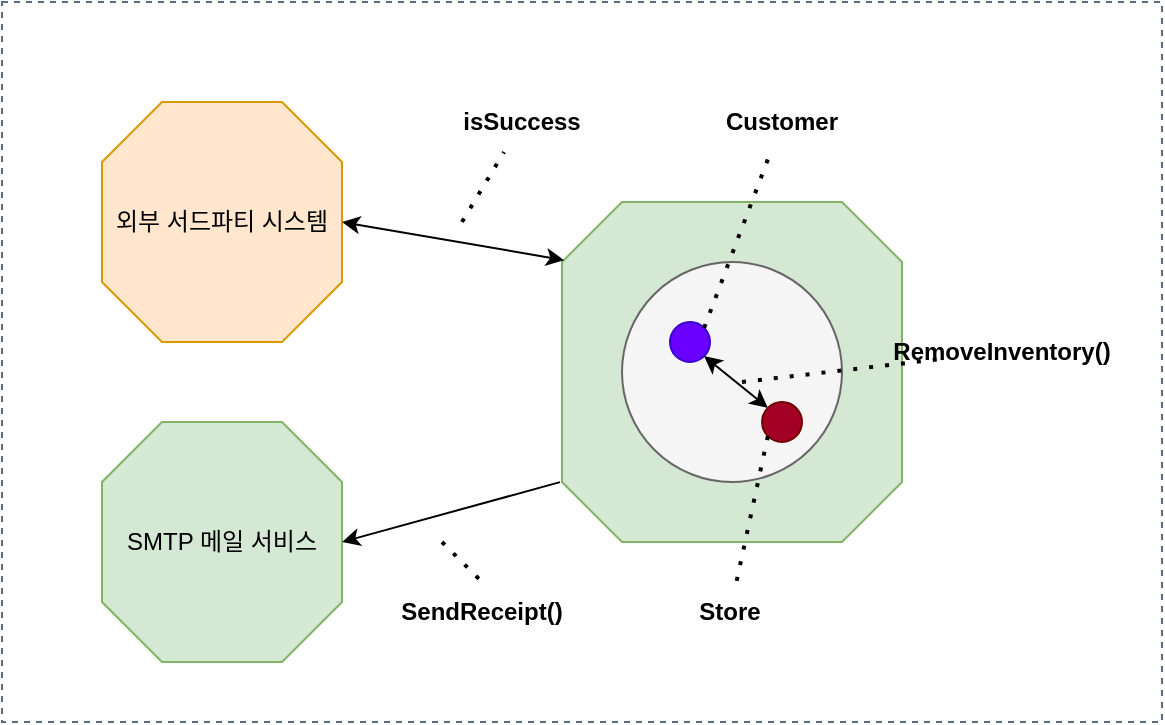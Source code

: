 <mxfile version="22.1.18" type="device">
  <diagram name="페이지-1" id="jzpdceayq8IltRaFDLh8">
    <mxGraphModel dx="1434" dy="784" grid="1" gridSize="10" guides="1" tooltips="1" connect="1" arrows="1" fold="1" page="1" pageScale="1" pageWidth="827" pageHeight="1169" math="0" shadow="0">
      <root>
        <mxCell id="0" />
        <mxCell id="1" parent="0" />
        <mxCell id="oDIIPvB-Y4KzyoOwKRaM-20" value="" style="fillColor=none;strokeColor=#5A6C86;dashed=1;verticalAlign=top;fontStyle=0;fontColor=#5A6C86;whiteSpace=wrap;html=1;" vertex="1" parent="1">
          <mxGeometry x="80" y="120" width="580" height="360" as="geometry" />
        </mxCell>
        <mxCell id="oDIIPvB-Y4KzyoOwKRaM-1" value="외부 서드파티 시스템" style="whiteSpace=wrap;html=1;shape=mxgraph.basic.octagon2;align=center;verticalAlign=middle;dx=15;fillColor=#ffe6cc;strokeColor=#d79b00;" vertex="1" parent="1">
          <mxGeometry x="130" y="170" width="120" height="120" as="geometry" />
        </mxCell>
        <mxCell id="oDIIPvB-Y4KzyoOwKRaM-2" value="SMTP 메일 서비스" style="whiteSpace=wrap;html=1;shape=mxgraph.basic.octagon2;align=center;verticalAlign=middle;dx=15;fillColor=#d5e8d4;strokeColor=#82b366;" vertex="1" parent="1">
          <mxGeometry x="130" y="330" width="120" height="120" as="geometry" />
        </mxCell>
        <mxCell id="oDIIPvB-Y4KzyoOwKRaM-3" value="" style="whiteSpace=wrap;html=1;shape=mxgraph.basic.octagon2;align=center;verticalAlign=middle;dx=15;fillColor=#d5e8d4;strokeColor=#82b366;" vertex="1" parent="1">
          <mxGeometry x="360" y="220" width="170" height="170" as="geometry" />
        </mxCell>
        <mxCell id="oDIIPvB-Y4KzyoOwKRaM-4" value="" style="ellipse;whiteSpace=wrap;html=1;aspect=fixed;fillColor=#f5f5f5;fontColor=#333333;strokeColor=#666666;" vertex="1" parent="1">
          <mxGeometry x="390" y="250" width="110" height="110" as="geometry" />
        </mxCell>
        <mxCell id="oDIIPvB-Y4KzyoOwKRaM-5" value="" style="ellipse;whiteSpace=wrap;html=1;aspect=fixed;fillColor=#6a00ff;fontColor=#ffffff;strokeColor=#3700CC;" vertex="1" parent="1">
          <mxGeometry x="414" y="280" width="20" height="20" as="geometry" />
        </mxCell>
        <mxCell id="oDIIPvB-Y4KzyoOwKRaM-6" value="" style="ellipse;whiteSpace=wrap;html=1;aspect=fixed;fillColor=#a20025;fontColor=#ffffff;strokeColor=#6F0000;" vertex="1" parent="1">
          <mxGeometry x="460" y="320" width="20" height="20" as="geometry" />
        </mxCell>
        <mxCell id="oDIIPvB-Y4KzyoOwKRaM-7" value="" style="endArrow=classic;startArrow=classic;html=1;rounded=0;entryX=0;entryY=0;entryDx=0;entryDy=0;exitX=1;exitY=1;exitDx=0;exitDy=0;" edge="1" parent="1" source="oDIIPvB-Y4KzyoOwKRaM-5" target="oDIIPvB-Y4KzyoOwKRaM-6">
          <mxGeometry width="50" height="50" relative="1" as="geometry">
            <mxPoint x="430" y="300" as="sourcePoint" />
            <mxPoint x="540" y="490" as="targetPoint" />
          </mxGeometry>
        </mxCell>
        <mxCell id="oDIIPvB-Y4KzyoOwKRaM-8" value="" style="endArrow=classic;startArrow=classic;html=1;rounded=0;exitX=1;exitY=0.5;exitDx=0;exitDy=0;exitPerimeter=0;entryX=0.006;entryY=0.171;entryDx=0;entryDy=0;entryPerimeter=0;" edge="1" parent="1" source="oDIIPvB-Y4KzyoOwKRaM-1" target="oDIIPvB-Y4KzyoOwKRaM-3">
          <mxGeometry width="50" height="50" relative="1" as="geometry">
            <mxPoint x="330" y="520" as="sourcePoint" />
            <mxPoint x="380" y="470" as="targetPoint" />
          </mxGeometry>
        </mxCell>
        <mxCell id="oDIIPvB-Y4KzyoOwKRaM-9" value="" style="endArrow=classic;html=1;rounded=0;exitX=-0.006;exitY=0.824;exitDx=0;exitDy=0;exitPerimeter=0;entryX=1;entryY=0.5;entryDx=0;entryDy=0;entryPerimeter=0;" edge="1" parent="1" source="oDIIPvB-Y4KzyoOwKRaM-3" target="oDIIPvB-Y4KzyoOwKRaM-2">
          <mxGeometry width="50" height="50" relative="1" as="geometry">
            <mxPoint x="320" y="560" as="sourcePoint" />
            <mxPoint x="370" y="510" as="targetPoint" />
          </mxGeometry>
        </mxCell>
        <mxCell id="oDIIPvB-Y4KzyoOwKRaM-10" value="" style="endArrow=none;dashed=1;html=1;dashPattern=1 3;strokeWidth=2;rounded=0;" edge="1" parent="1" target="oDIIPvB-Y4KzyoOwKRaM-11">
          <mxGeometry width="50" height="50" relative="1" as="geometry">
            <mxPoint x="310" y="230" as="sourcePoint" />
            <mxPoint x="340" y="180" as="targetPoint" />
          </mxGeometry>
        </mxCell>
        <mxCell id="oDIIPvB-Y4KzyoOwKRaM-11" value="isSuccess" style="text;html=1;strokeColor=none;fillColor=none;align=center;verticalAlign=middle;whiteSpace=wrap;rounded=0;fontStyle=1" vertex="1" parent="1">
          <mxGeometry x="310" y="165" width="60" height="30" as="geometry" />
        </mxCell>
        <mxCell id="oDIIPvB-Y4KzyoOwKRaM-12" value="" style="endArrow=none;dashed=1;html=1;dashPattern=1 3;strokeWidth=2;rounded=0;entryX=0.5;entryY=0;entryDx=0;entryDy=0;" edge="1" parent="1" target="oDIIPvB-Y4KzyoOwKRaM-13">
          <mxGeometry width="50" height="50" relative="1" as="geometry">
            <mxPoint x="300" y="390" as="sourcePoint" />
            <mxPoint x="320" y="425" as="targetPoint" />
          </mxGeometry>
        </mxCell>
        <mxCell id="oDIIPvB-Y4KzyoOwKRaM-13" value="SendReceipt()" style="text;html=1;strokeColor=none;fillColor=none;align=center;verticalAlign=middle;whiteSpace=wrap;rounded=0;fontStyle=1" vertex="1" parent="1">
          <mxGeometry x="290" y="410" width="60" height="30" as="geometry" />
        </mxCell>
        <mxCell id="oDIIPvB-Y4KzyoOwKRaM-14" value="" style="endArrow=none;dashed=1;html=1;dashPattern=1 3;strokeWidth=2;rounded=0;exitX=1;exitY=0;exitDx=0;exitDy=0;" edge="1" parent="1" target="oDIIPvB-Y4KzyoOwKRaM-15" source="oDIIPvB-Y4KzyoOwKRaM-5">
          <mxGeometry width="50" height="50" relative="1" as="geometry">
            <mxPoint x="440" y="230" as="sourcePoint" />
            <mxPoint x="470" y="180" as="targetPoint" />
          </mxGeometry>
        </mxCell>
        <mxCell id="oDIIPvB-Y4KzyoOwKRaM-15" value="Customer" style="text;html=1;strokeColor=none;fillColor=none;align=center;verticalAlign=middle;whiteSpace=wrap;rounded=0;fontStyle=1" vertex="1" parent="1">
          <mxGeometry x="440" y="165" width="60" height="30" as="geometry" />
        </mxCell>
        <mxCell id="oDIIPvB-Y4KzyoOwKRaM-16" value="" style="endArrow=none;dashed=1;html=1;dashPattern=1 3;strokeWidth=2;rounded=0;exitX=0;exitY=1;exitDx=0;exitDy=0;" edge="1" parent="1" target="oDIIPvB-Y4KzyoOwKRaM-17" source="oDIIPvB-Y4KzyoOwKRaM-6">
          <mxGeometry width="50" height="50" relative="1" as="geometry">
            <mxPoint x="414" y="475" as="sourcePoint" />
            <mxPoint x="444" y="425" as="targetPoint" />
          </mxGeometry>
        </mxCell>
        <mxCell id="oDIIPvB-Y4KzyoOwKRaM-17" value="Store" style="text;html=1;strokeColor=none;fillColor=none;align=center;verticalAlign=middle;whiteSpace=wrap;rounded=0;fontStyle=1" vertex="1" parent="1">
          <mxGeometry x="414" y="410" width="60" height="30" as="geometry" />
        </mxCell>
        <mxCell id="oDIIPvB-Y4KzyoOwKRaM-18" value="" style="endArrow=none;dashed=1;html=1;dashPattern=1 3;strokeWidth=2;rounded=0;" edge="1" parent="1" target="oDIIPvB-Y4KzyoOwKRaM-19">
          <mxGeometry width="50" height="50" relative="1" as="geometry">
            <mxPoint x="450" y="310" as="sourcePoint" />
            <mxPoint x="580" y="295" as="targetPoint" />
          </mxGeometry>
        </mxCell>
        <mxCell id="oDIIPvB-Y4KzyoOwKRaM-19" value="RemoveInventory()" style="text;html=1;strokeColor=none;fillColor=none;align=center;verticalAlign=middle;whiteSpace=wrap;rounded=0;fontStyle=1" vertex="1" parent="1">
          <mxGeometry x="550" y="280" width="60" height="30" as="geometry" />
        </mxCell>
      </root>
    </mxGraphModel>
  </diagram>
</mxfile>
